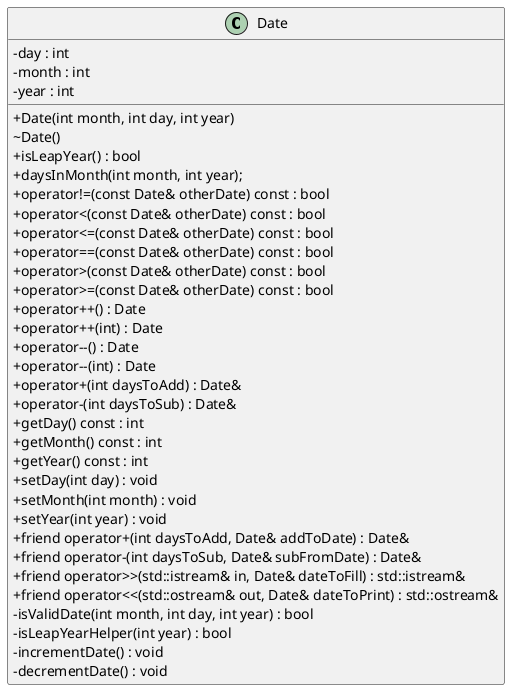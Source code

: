@startuml date
skinparam classAttributeIconSize 0


/' Objects '/

class Date {
	+Date(int month, int day, int year)
	~Date()
	+isLeapYear() : bool
    +daysInMonth(int month, int year);
	+operator!=(const Date& otherDate) const : bool
	+operator<(const Date& otherDate) const : bool
	+operator<=(const Date& otherDate) const : bool
	+operator==(const Date& otherDate) const : bool
	+operator>(const Date& otherDate) const : bool
	+operator>=(const Date& otherDate) const : bool
	+operator++() : Date
	+operator++(int) : Date
	+operator--() : Date
	+operator--(int) : Date
	+operator+(int daysToAdd) : Date&
	+operator-(int daysToSub) : Date&
	+getDay() const : int
	+getMonth() const : int
	+getYear() const : int
	+setDay(int day) : void
	+setMonth(int month) : void
	+setYear(int year) : void
    +friend operator+(int daysToAdd, Date& addToDate) : Date&
	+friend operator-(int daysToSub, Date& subFromDate) : Date&
	+friend operator>>(std::istream& in, Date& dateToFill) : std::istream&
	+friend operator<<(std::ostream& out, Date& dateToPrint) : std::ostream&
    -day : int
    -month : int
    -year : int
    -isValidDate(int month, int day, int year) : bool
    -isLeapYearHelper(int year) : bool
    -incrementDate() : void
    -decrementDate() : void
}

/' Inheritance relationships '/




/' Aggregation relationships '/

/' Nested objects '/


@enduml